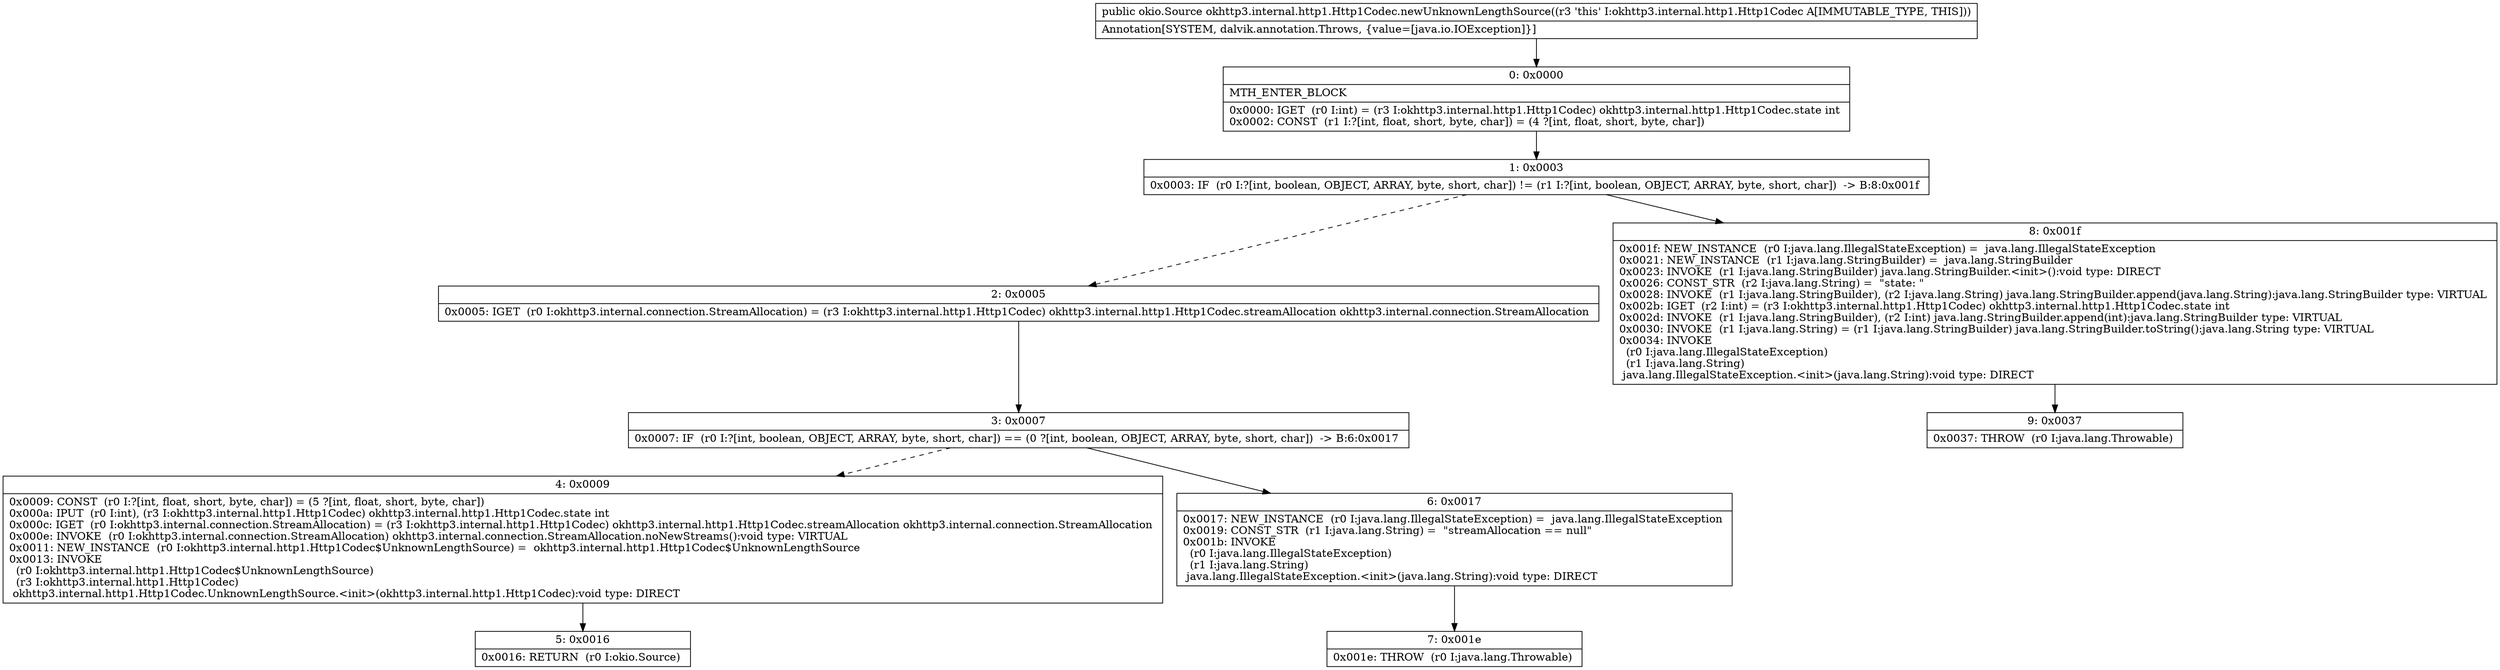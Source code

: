 digraph "CFG forokhttp3.internal.http1.Http1Codec.newUnknownLengthSource()Lokio\/Source;" {
Node_0 [shape=record,label="{0\:\ 0x0000|MTH_ENTER_BLOCK\l|0x0000: IGET  (r0 I:int) = (r3 I:okhttp3.internal.http1.Http1Codec) okhttp3.internal.http1.Http1Codec.state int \l0x0002: CONST  (r1 I:?[int, float, short, byte, char]) = (4 ?[int, float, short, byte, char]) \l}"];
Node_1 [shape=record,label="{1\:\ 0x0003|0x0003: IF  (r0 I:?[int, boolean, OBJECT, ARRAY, byte, short, char]) != (r1 I:?[int, boolean, OBJECT, ARRAY, byte, short, char])  \-\> B:8:0x001f \l}"];
Node_2 [shape=record,label="{2\:\ 0x0005|0x0005: IGET  (r0 I:okhttp3.internal.connection.StreamAllocation) = (r3 I:okhttp3.internal.http1.Http1Codec) okhttp3.internal.http1.Http1Codec.streamAllocation okhttp3.internal.connection.StreamAllocation \l}"];
Node_3 [shape=record,label="{3\:\ 0x0007|0x0007: IF  (r0 I:?[int, boolean, OBJECT, ARRAY, byte, short, char]) == (0 ?[int, boolean, OBJECT, ARRAY, byte, short, char])  \-\> B:6:0x0017 \l}"];
Node_4 [shape=record,label="{4\:\ 0x0009|0x0009: CONST  (r0 I:?[int, float, short, byte, char]) = (5 ?[int, float, short, byte, char]) \l0x000a: IPUT  (r0 I:int), (r3 I:okhttp3.internal.http1.Http1Codec) okhttp3.internal.http1.Http1Codec.state int \l0x000c: IGET  (r0 I:okhttp3.internal.connection.StreamAllocation) = (r3 I:okhttp3.internal.http1.Http1Codec) okhttp3.internal.http1.Http1Codec.streamAllocation okhttp3.internal.connection.StreamAllocation \l0x000e: INVOKE  (r0 I:okhttp3.internal.connection.StreamAllocation) okhttp3.internal.connection.StreamAllocation.noNewStreams():void type: VIRTUAL \l0x0011: NEW_INSTANCE  (r0 I:okhttp3.internal.http1.Http1Codec$UnknownLengthSource) =  okhttp3.internal.http1.Http1Codec$UnknownLengthSource \l0x0013: INVOKE  \l  (r0 I:okhttp3.internal.http1.Http1Codec$UnknownLengthSource)\l  (r3 I:okhttp3.internal.http1.Http1Codec)\l okhttp3.internal.http1.Http1Codec.UnknownLengthSource.\<init\>(okhttp3.internal.http1.Http1Codec):void type: DIRECT \l}"];
Node_5 [shape=record,label="{5\:\ 0x0016|0x0016: RETURN  (r0 I:okio.Source) \l}"];
Node_6 [shape=record,label="{6\:\ 0x0017|0x0017: NEW_INSTANCE  (r0 I:java.lang.IllegalStateException) =  java.lang.IllegalStateException \l0x0019: CONST_STR  (r1 I:java.lang.String) =  \"streamAllocation == null\" \l0x001b: INVOKE  \l  (r0 I:java.lang.IllegalStateException)\l  (r1 I:java.lang.String)\l java.lang.IllegalStateException.\<init\>(java.lang.String):void type: DIRECT \l}"];
Node_7 [shape=record,label="{7\:\ 0x001e|0x001e: THROW  (r0 I:java.lang.Throwable) \l}"];
Node_8 [shape=record,label="{8\:\ 0x001f|0x001f: NEW_INSTANCE  (r0 I:java.lang.IllegalStateException) =  java.lang.IllegalStateException \l0x0021: NEW_INSTANCE  (r1 I:java.lang.StringBuilder) =  java.lang.StringBuilder \l0x0023: INVOKE  (r1 I:java.lang.StringBuilder) java.lang.StringBuilder.\<init\>():void type: DIRECT \l0x0026: CONST_STR  (r2 I:java.lang.String) =  \"state: \" \l0x0028: INVOKE  (r1 I:java.lang.StringBuilder), (r2 I:java.lang.String) java.lang.StringBuilder.append(java.lang.String):java.lang.StringBuilder type: VIRTUAL \l0x002b: IGET  (r2 I:int) = (r3 I:okhttp3.internal.http1.Http1Codec) okhttp3.internal.http1.Http1Codec.state int \l0x002d: INVOKE  (r1 I:java.lang.StringBuilder), (r2 I:int) java.lang.StringBuilder.append(int):java.lang.StringBuilder type: VIRTUAL \l0x0030: INVOKE  (r1 I:java.lang.String) = (r1 I:java.lang.StringBuilder) java.lang.StringBuilder.toString():java.lang.String type: VIRTUAL \l0x0034: INVOKE  \l  (r0 I:java.lang.IllegalStateException)\l  (r1 I:java.lang.String)\l java.lang.IllegalStateException.\<init\>(java.lang.String):void type: DIRECT \l}"];
Node_9 [shape=record,label="{9\:\ 0x0037|0x0037: THROW  (r0 I:java.lang.Throwable) \l}"];
MethodNode[shape=record,label="{public okio.Source okhttp3.internal.http1.Http1Codec.newUnknownLengthSource((r3 'this' I:okhttp3.internal.http1.Http1Codec A[IMMUTABLE_TYPE, THIS]))  | Annotation[SYSTEM, dalvik.annotation.Throws, \{value=[java.io.IOException]\}]\l}"];
MethodNode -> Node_0;
Node_0 -> Node_1;
Node_1 -> Node_2[style=dashed];
Node_1 -> Node_8;
Node_2 -> Node_3;
Node_3 -> Node_4[style=dashed];
Node_3 -> Node_6;
Node_4 -> Node_5;
Node_6 -> Node_7;
Node_8 -> Node_9;
}


